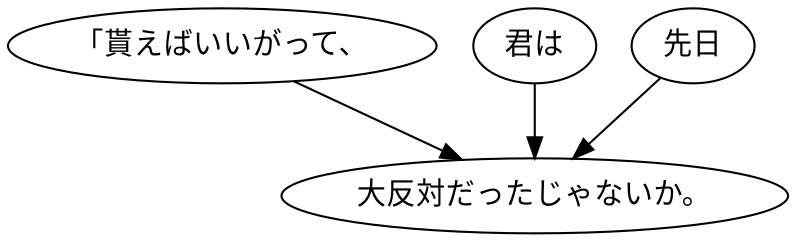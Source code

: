 digraph graph2570 {
	node0 [label="「貰えばいいがって、"];
	node1 [label="君は"];
	node2 [label="先日"];
	node3 [label="大反対だったじゃないか。"];
	node0 -> node3;
	node1 -> node3;
	node2 -> node3;
}
